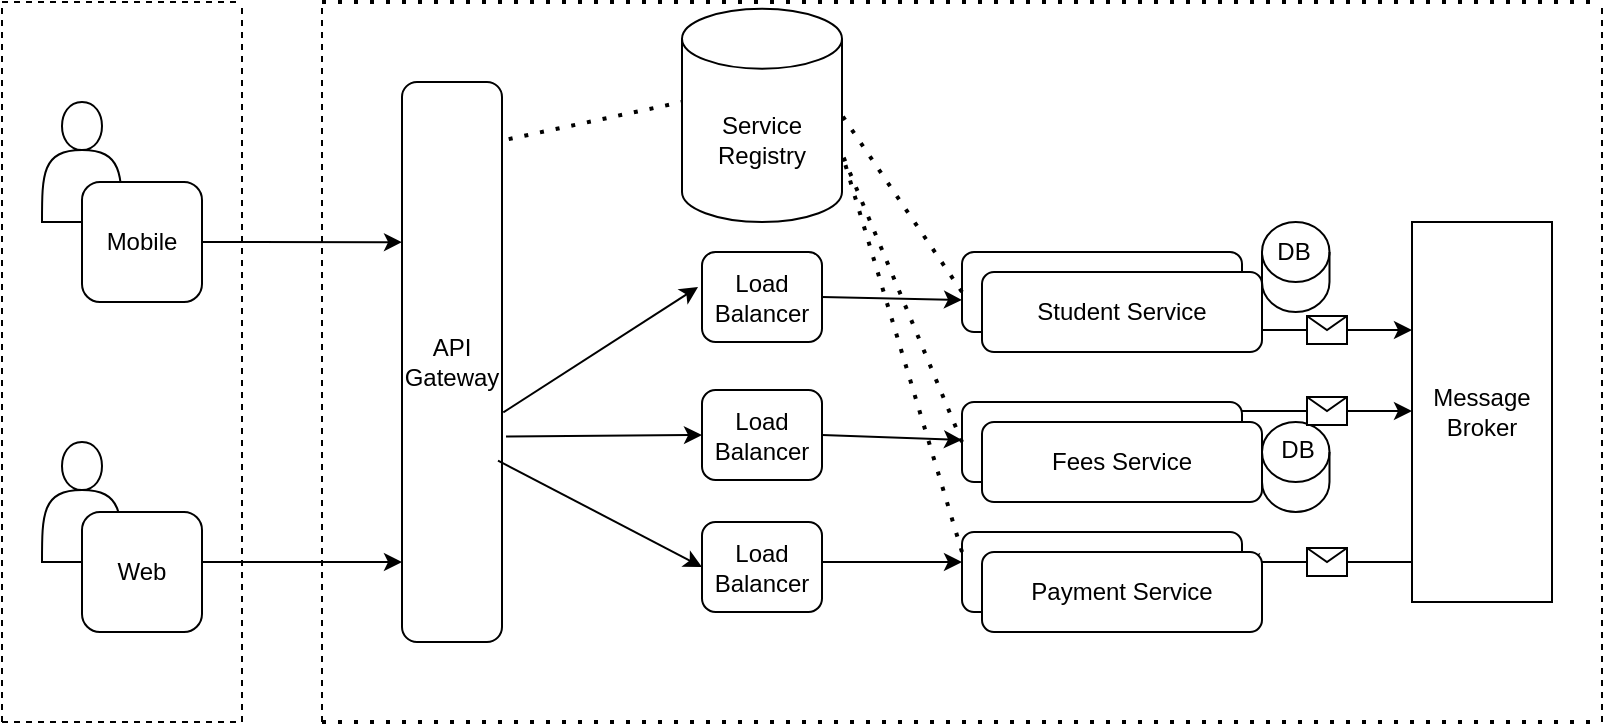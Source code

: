 <mxfile version="21.6.8" type="github">
  <diagram name="Page-1" id="lpYdi6hmB2mevcbclzjj">
    <mxGraphModel dx="1034" dy="424" grid="1" gridSize="10" guides="1" tooltips="1" connect="1" arrows="1" fold="1" page="1" pageScale="1" pageWidth="850" pageHeight="1100" math="0" shadow="0">
      <root>
        <mxCell id="0" />
        <mxCell id="1" parent="0" />
        <mxCell id="J3DRlDbeSo2fN5IDyo22-29" value="" style="endArrow=none;dashed=1;html=1;rounded=0;" edge="1" parent="1">
          <mxGeometry width="50" height="50" relative="1" as="geometry">
            <mxPoint x="40" y="40" as="sourcePoint" />
            <mxPoint x="160" y="40" as="targetPoint" />
          </mxGeometry>
        </mxCell>
        <mxCell id="J3DRlDbeSo2fN5IDyo22-30" value="" style="endArrow=none;dashed=1;html=1;rounded=0;" edge="1" parent="1">
          <mxGeometry width="50" height="50" relative="1" as="geometry">
            <mxPoint x="40" y="400" as="sourcePoint" />
            <mxPoint x="40" y="40" as="targetPoint" />
          </mxGeometry>
        </mxCell>
        <mxCell id="J3DRlDbeSo2fN5IDyo22-31" value="" style="endArrow=none;dashed=1;html=1;rounded=0;" edge="1" parent="1">
          <mxGeometry width="50" height="50" relative="1" as="geometry">
            <mxPoint x="160" y="400" as="sourcePoint" />
            <mxPoint x="160" y="40" as="targetPoint" />
          </mxGeometry>
        </mxCell>
        <mxCell id="J3DRlDbeSo2fN5IDyo22-32" value="" style="endArrow=none;dashed=1;html=1;rounded=0;" edge="1" parent="1">
          <mxGeometry width="50" height="50" relative="1" as="geometry">
            <mxPoint x="40" y="400" as="sourcePoint" />
            <mxPoint x="160" y="400" as="targetPoint" />
          </mxGeometry>
        </mxCell>
        <mxCell id="J3DRlDbeSo2fN5IDyo22-33" value="" style="endArrow=none;dashed=1;html=1;rounded=0;" edge="1" parent="1">
          <mxGeometry width="50" height="50" relative="1" as="geometry">
            <mxPoint x="200" y="400" as="sourcePoint" />
            <mxPoint x="200" y="40" as="targetPoint" />
          </mxGeometry>
        </mxCell>
        <mxCell id="J3DRlDbeSo2fN5IDyo22-34" value="" style="endArrow=none;dashed=1;html=1;rounded=0;" edge="1" parent="1">
          <mxGeometry width="50" height="50" relative="1" as="geometry">
            <mxPoint x="840" y="400" as="sourcePoint" />
            <mxPoint x="840" y="40" as="targetPoint" />
          </mxGeometry>
        </mxCell>
        <mxCell id="J3DRlDbeSo2fN5IDyo22-35" value="" style="endArrow=none;dashed=1;html=1;dashPattern=1 3;strokeWidth=2;rounded=0;" edge="1" parent="1">
          <mxGeometry width="50" height="50" relative="1" as="geometry">
            <mxPoint x="200" y="40" as="sourcePoint" />
            <mxPoint x="840" y="40" as="targetPoint" />
          </mxGeometry>
        </mxCell>
        <mxCell id="J3DRlDbeSo2fN5IDyo22-36" value="" style="endArrow=none;dashed=1;html=1;dashPattern=1 3;strokeWidth=2;rounded=0;" edge="1" parent="1">
          <mxGeometry width="50" height="50" relative="1" as="geometry">
            <mxPoint x="200" y="400" as="sourcePoint" />
            <mxPoint x="840" y="400" as="targetPoint" />
          </mxGeometry>
        </mxCell>
        <mxCell id="J3DRlDbeSo2fN5IDyo22-37" value="API Gateway" style="rounded=1;whiteSpace=wrap;html=1;" vertex="1" parent="1">
          <mxGeometry x="240" y="80" width="50" height="280" as="geometry" />
        </mxCell>
        <mxCell id="J3DRlDbeSo2fN5IDyo22-38" value="Fees Service" style="rounded=1;whiteSpace=wrap;html=1;" vertex="1" parent="1">
          <mxGeometry x="520" y="240" width="140" height="40" as="geometry" />
        </mxCell>
        <mxCell id="J3DRlDbeSo2fN5IDyo22-39" value="Payment Service" style="rounded=1;whiteSpace=wrap;html=1;" vertex="1" parent="1">
          <mxGeometry x="520" y="305" width="140" height="40" as="geometry" />
        </mxCell>
        <mxCell id="J3DRlDbeSo2fN5IDyo22-40" value="" style="shape=cylinder3;whiteSpace=wrap;html=1;boundedLbl=1;backgroundOutline=1;size=15;" vertex="1" parent="1">
          <mxGeometry x="670" y="250" width="33.75" height="45" as="geometry" />
        </mxCell>
        <mxCell id="J3DRlDbeSo2fN5IDyo22-41" value="Message Broker" style="rounded=0;whiteSpace=wrap;html=1;" vertex="1" parent="1">
          <mxGeometry x="745" y="150" width="70" height="190" as="geometry" />
        </mxCell>
        <mxCell id="J3DRlDbeSo2fN5IDyo22-45" value="Student Service" style="rounded=1;whiteSpace=wrap;html=1;" vertex="1" parent="1">
          <mxGeometry x="520" y="165" width="140" height="40" as="geometry" />
        </mxCell>
        <mxCell id="J3DRlDbeSo2fN5IDyo22-47" value="" style="endArrow=classic;html=1;rounded=0;exitX=1;exitY=0.5;exitDx=0;exitDy=0;" edge="1" parent="1" source="J3DRlDbeSo2fN5IDyo22-71">
          <mxGeometry width="50" height="50" relative="1" as="geometry">
            <mxPoint x="480" y="189" as="sourcePoint" />
            <mxPoint x="520" y="189" as="targetPoint" />
            <Array as="points" />
          </mxGeometry>
        </mxCell>
        <mxCell id="J3DRlDbeSo2fN5IDyo22-48" value="" style="endArrow=classic;html=1;rounded=0;exitX=1;exitY=0.5;exitDx=0;exitDy=0;" edge="1" parent="1" source="J3DRlDbeSo2fN5IDyo22-82">
          <mxGeometry width="50" height="50" relative="1" as="geometry">
            <mxPoint x="480" y="259" as="sourcePoint" />
            <mxPoint x="520" y="259" as="targetPoint" />
            <Array as="points" />
          </mxGeometry>
        </mxCell>
        <mxCell id="J3DRlDbeSo2fN5IDyo22-49" value="" style="endArrow=classic;html=1;rounded=0;exitX=1;exitY=0.444;exitDx=0;exitDy=0;exitPerimeter=0;" edge="1" parent="1" source="J3DRlDbeSo2fN5IDyo22-83">
          <mxGeometry width="50" height="50" relative="1" as="geometry">
            <mxPoint x="480" y="320" as="sourcePoint" />
            <mxPoint x="520" y="320" as="targetPoint" />
            <Array as="points" />
          </mxGeometry>
        </mxCell>
        <mxCell id="J3DRlDbeSo2fN5IDyo22-51" value="" style="shape=actor;whiteSpace=wrap;html=1;" vertex="1" parent="1">
          <mxGeometry x="60" y="90" width="40" height="60" as="geometry" />
        </mxCell>
        <mxCell id="J3DRlDbeSo2fN5IDyo22-52" value="Mobile" style="rounded=1;whiteSpace=wrap;html=1;" vertex="1" parent="1">
          <mxGeometry x="80" y="130" width="60" height="60" as="geometry" />
        </mxCell>
        <mxCell id="J3DRlDbeSo2fN5IDyo22-53" value="" style="shape=actor;whiteSpace=wrap;html=1;" vertex="1" parent="1">
          <mxGeometry x="60" y="260" width="40" height="60" as="geometry" />
        </mxCell>
        <mxCell id="J3DRlDbeSo2fN5IDyo22-54" value="Web" style="rounded=1;whiteSpace=wrap;html=1;" vertex="1" parent="1">
          <mxGeometry x="80" y="295" width="60" height="60" as="geometry" />
        </mxCell>
        <mxCell id="J3DRlDbeSo2fN5IDyo22-55" value="" style="endArrow=classic;html=1;rounded=0;exitX=1;exitY=0.5;exitDx=0;exitDy=0;entryX=0;entryY=0.286;entryDx=0;entryDy=0;entryPerimeter=0;" edge="1" parent="1" source="J3DRlDbeSo2fN5IDyo22-52" target="J3DRlDbeSo2fN5IDyo22-37">
          <mxGeometry width="50" height="50" relative="1" as="geometry">
            <mxPoint x="420" y="250" as="sourcePoint" />
            <mxPoint x="470" y="200" as="targetPoint" />
          </mxGeometry>
        </mxCell>
        <mxCell id="J3DRlDbeSo2fN5IDyo22-56" value="" style="endArrow=classic;html=1;rounded=0;exitX=1;exitY=0.5;exitDx=0;exitDy=0;" edge="1" parent="1">
          <mxGeometry width="50" height="50" relative="1" as="geometry">
            <mxPoint x="140" y="320" as="sourcePoint" />
            <mxPoint x="240" y="320" as="targetPoint" />
          </mxGeometry>
        </mxCell>
        <mxCell id="J3DRlDbeSo2fN5IDyo22-59" value="Service Registry" style="shape=cylinder3;whiteSpace=wrap;html=1;boundedLbl=1;backgroundOutline=1;size=15;" vertex="1" parent="1">
          <mxGeometry x="380" y="43.33" width="80" height="106.67" as="geometry" />
        </mxCell>
        <mxCell id="J3DRlDbeSo2fN5IDyo22-60" value="" style="shape=cylinder3;whiteSpace=wrap;html=1;boundedLbl=1;backgroundOutline=1;size=15;" vertex="1" parent="1">
          <mxGeometry x="670" y="150" width="33.75" height="45" as="geometry" />
        </mxCell>
        <mxCell id="J3DRlDbeSo2fN5IDyo22-61" value="DB" style="text;html=1;strokeColor=none;fillColor=none;align=center;verticalAlign=middle;whiteSpace=wrap;rounded=0;" vertex="1" parent="1">
          <mxGeometry x="656" y="150" width="60" height="30" as="geometry" />
        </mxCell>
        <mxCell id="J3DRlDbeSo2fN5IDyo22-62" value="DB" style="text;html=1;strokeColor=none;fillColor=none;align=center;verticalAlign=middle;whiteSpace=wrap;rounded=0;" vertex="1" parent="1">
          <mxGeometry x="658" y="249" width="60" height="30" as="geometry" />
        </mxCell>
        <mxCell id="J3DRlDbeSo2fN5IDyo22-63" value="" style="endArrow=classic;html=1;rounded=0;" edge="1" parent="1">
          <mxGeometry relative="1" as="geometry">
            <mxPoint x="660" y="204" as="sourcePoint" />
            <mxPoint x="745" y="204" as="targetPoint" />
          </mxGeometry>
        </mxCell>
        <mxCell id="J3DRlDbeSo2fN5IDyo22-64" value="" style="shape=message;html=1;outlineConnect=0;" vertex="1" parent="J3DRlDbeSo2fN5IDyo22-63">
          <mxGeometry width="20" height="14" relative="1" as="geometry">
            <mxPoint x="-10" y="-7" as="offset" />
          </mxGeometry>
        </mxCell>
        <mxCell id="J3DRlDbeSo2fN5IDyo22-67" value="" style="endArrow=classic;html=1;rounded=0;" edge="1" parent="1">
          <mxGeometry relative="1" as="geometry">
            <mxPoint x="660" y="244.5" as="sourcePoint" />
            <mxPoint x="745" y="244.5" as="targetPoint" />
          </mxGeometry>
        </mxCell>
        <mxCell id="J3DRlDbeSo2fN5IDyo22-68" value="" style="shape=message;html=1;outlineConnect=0;" vertex="1" parent="J3DRlDbeSo2fN5IDyo22-67">
          <mxGeometry width="20" height="14" relative="1" as="geometry">
            <mxPoint x="-10" y="-7" as="offset" />
          </mxGeometry>
        </mxCell>
        <mxCell id="J3DRlDbeSo2fN5IDyo22-69" value="" style="endArrow=classic;html=1;rounded=0;" edge="1" parent="1">
          <mxGeometry relative="1" as="geometry">
            <mxPoint x="745" y="320" as="sourcePoint" />
            <mxPoint x="660" y="320" as="targetPoint" />
          </mxGeometry>
        </mxCell>
        <mxCell id="J3DRlDbeSo2fN5IDyo22-70" value="" style="shape=message;html=1;outlineConnect=0;" vertex="1" parent="J3DRlDbeSo2fN5IDyo22-69">
          <mxGeometry width="20" height="14" relative="1" as="geometry">
            <mxPoint x="-10" y="-7" as="offset" />
          </mxGeometry>
        </mxCell>
        <mxCell id="J3DRlDbeSo2fN5IDyo22-71" value="Load Balancer" style="rounded=1;whiteSpace=wrap;html=1;" vertex="1" parent="1">
          <mxGeometry x="390" y="165" width="60" height="45" as="geometry" />
        </mxCell>
        <mxCell id="J3DRlDbeSo2fN5IDyo22-72" value="" style="endArrow=classic;html=1;rounded=0;exitX=1.013;exitY=0.59;exitDx=0;exitDy=0;exitPerimeter=0;entryX=-0.033;entryY=0.388;entryDx=0;entryDy=0;entryPerimeter=0;" edge="1" parent="1" source="J3DRlDbeSo2fN5IDyo22-37" target="J3DRlDbeSo2fN5IDyo22-71">
          <mxGeometry width="50" height="50" relative="1" as="geometry">
            <mxPoint x="400" y="250" as="sourcePoint" />
            <mxPoint x="450" y="200" as="targetPoint" />
          </mxGeometry>
        </mxCell>
        <mxCell id="J3DRlDbeSo2fN5IDyo22-75" value="" style="endArrow=none;dashed=1;html=1;dashPattern=1 3;strokeWidth=2;rounded=0;entryX=1;entryY=0;entryDx=0;entryDy=72.502;entryPerimeter=0;exitX=0;exitY=0.25;exitDx=0;exitDy=0;" edge="1" parent="1" source="J3DRlDbeSo2fN5IDyo22-39" target="J3DRlDbeSo2fN5IDyo22-59">
          <mxGeometry width="50" height="50" relative="1" as="geometry">
            <mxPoint x="400" y="250" as="sourcePoint" />
            <mxPoint x="450" y="200" as="targetPoint" />
          </mxGeometry>
        </mxCell>
        <mxCell id="J3DRlDbeSo2fN5IDyo22-76" value="" style="endArrow=none;dashed=1;html=1;dashPattern=1 3;strokeWidth=2;rounded=0;exitX=0;exitY=0.5;exitDx=0;exitDy=0;entryX=1;entryY=0;entryDx=0;entryDy=72.502;entryPerimeter=0;" edge="1" parent="1" source="J3DRlDbeSo2fN5IDyo22-38" target="J3DRlDbeSo2fN5IDyo22-59">
          <mxGeometry width="50" height="50" relative="1" as="geometry">
            <mxPoint x="400" y="250" as="sourcePoint" />
            <mxPoint x="450" y="200" as="targetPoint" />
          </mxGeometry>
        </mxCell>
        <mxCell id="J3DRlDbeSo2fN5IDyo22-77" value="" style="endArrow=none;dashed=1;html=1;dashPattern=1 3;strokeWidth=2;rounded=0;exitX=0;exitY=0.5;exitDx=0;exitDy=0;entryX=1;entryY=0.5;entryDx=0;entryDy=0;entryPerimeter=0;" edge="1" parent="1" source="J3DRlDbeSo2fN5IDyo22-45" target="J3DRlDbeSo2fN5IDyo22-59">
          <mxGeometry width="50" height="50" relative="1" as="geometry">
            <mxPoint x="400" y="250" as="sourcePoint" />
            <mxPoint x="450" y="200" as="targetPoint" />
          </mxGeometry>
        </mxCell>
        <mxCell id="J3DRlDbeSo2fN5IDyo22-78" value="" style="endArrow=none;dashed=1;html=1;dashPattern=1 3;strokeWidth=2;rounded=0;exitX=1.067;exitY=0.102;exitDx=0;exitDy=0;exitPerimeter=0;" edge="1" parent="1" source="J3DRlDbeSo2fN5IDyo22-37">
          <mxGeometry width="50" height="50" relative="1" as="geometry">
            <mxPoint x="330" y="140" as="sourcePoint" />
            <mxPoint x="380" y="90" as="targetPoint" />
          </mxGeometry>
        </mxCell>
        <mxCell id="J3DRlDbeSo2fN5IDyo22-79" value="Student Service" style="rounded=1;whiteSpace=wrap;html=1;" vertex="1" parent="1">
          <mxGeometry x="530" y="175" width="140" height="40" as="geometry" />
        </mxCell>
        <mxCell id="J3DRlDbeSo2fN5IDyo22-80" value="Fees Service" style="rounded=1;whiteSpace=wrap;html=1;" vertex="1" parent="1">
          <mxGeometry x="530" y="250" width="140" height="40" as="geometry" />
        </mxCell>
        <mxCell id="J3DRlDbeSo2fN5IDyo22-81" value="Payment Service" style="rounded=1;whiteSpace=wrap;html=1;" vertex="1" parent="1">
          <mxGeometry x="530" y="315" width="140" height="40" as="geometry" />
        </mxCell>
        <mxCell id="J3DRlDbeSo2fN5IDyo22-82" value="Load Balancer" style="rounded=1;whiteSpace=wrap;html=1;" vertex="1" parent="1">
          <mxGeometry x="390" y="234" width="60" height="45" as="geometry" />
        </mxCell>
        <mxCell id="J3DRlDbeSo2fN5IDyo22-83" value="Load Balancer" style="rounded=1;whiteSpace=wrap;html=1;" vertex="1" parent="1">
          <mxGeometry x="390" y="300" width="60" height="45" as="geometry" />
        </mxCell>
        <mxCell id="J3DRlDbeSo2fN5IDyo22-84" value="" style="endArrow=classic;html=1;rounded=0;exitX=1.04;exitY=0.633;exitDx=0;exitDy=0;exitPerimeter=0;entryX=0;entryY=0.5;entryDx=0;entryDy=0;" edge="1" parent="1" source="J3DRlDbeSo2fN5IDyo22-37" target="J3DRlDbeSo2fN5IDyo22-82">
          <mxGeometry width="50" height="50" relative="1" as="geometry">
            <mxPoint x="303" y="251" as="sourcePoint" />
            <mxPoint x="398" y="192" as="targetPoint" />
          </mxGeometry>
        </mxCell>
        <mxCell id="J3DRlDbeSo2fN5IDyo22-85" value="" style="endArrow=classic;html=1;rounded=0;exitX=0.96;exitY=0.676;exitDx=0;exitDy=0;exitPerimeter=0;entryX=0;entryY=0.5;entryDx=0;entryDy=0;" edge="1" parent="1" source="J3DRlDbeSo2fN5IDyo22-37" target="J3DRlDbeSo2fN5IDyo22-83">
          <mxGeometry width="50" height="50" relative="1" as="geometry">
            <mxPoint x="313" y="261" as="sourcePoint" />
            <mxPoint x="408" y="202" as="targetPoint" />
          </mxGeometry>
        </mxCell>
      </root>
    </mxGraphModel>
  </diagram>
</mxfile>
